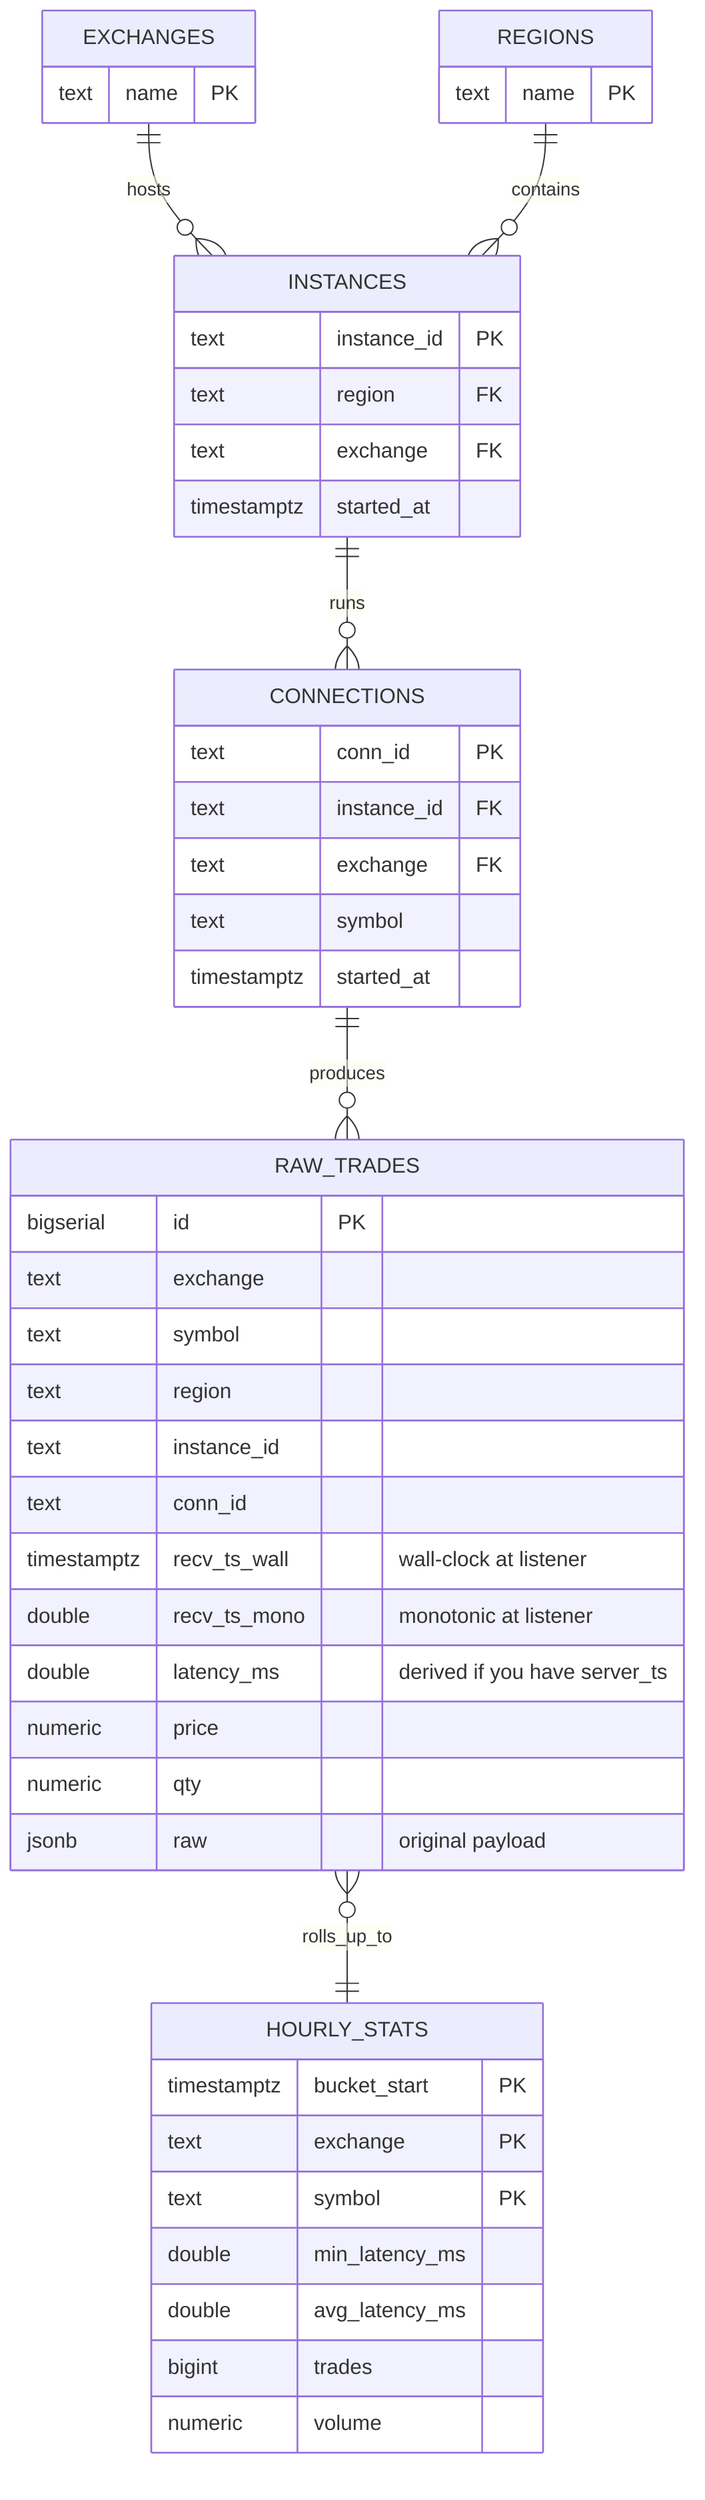erDiagram
    EXCHANGES ||--o{ INSTANCES : hosts
    REGIONS ||--o{ INSTANCES : contains
    INSTANCES ||--o{ CONNECTIONS : runs
    CONNECTIONS ||--o{ RAW_TRADES : produces
    RAW_TRADES }o--|| HOURLY_STATS : rolls_up_to

    EXCHANGES {
        text name PK
    }
    REGIONS {
        text name PK
    }
    INSTANCES {
        text instance_id PK
        text region FK
        text exchange FK
        timestamptz started_at
    }
    CONNECTIONS {
        text conn_id PK
        text instance_id FK
        text exchange FK
        text symbol
        timestamptz started_at
    }
    RAW_TRADES {
        bigserial id PK
        text exchange
        text symbol
        text region
        text instance_id
        text conn_id
        timestamptz recv_ts_wall   "wall-clock at listener"
        double recv_ts_mono        "monotonic at listener"
        double latency_ms          "derived if you have server_ts"
        numeric price
        numeric qty
        jsonb raw                  "original payload"
    }
    HOURLY_STATS {
        timestamptz bucket_start PK
        text exchange PK
        text symbol PK
        double min_latency_ms
        double avg_latency_ms
        bigint trades
        numeric volume
    }